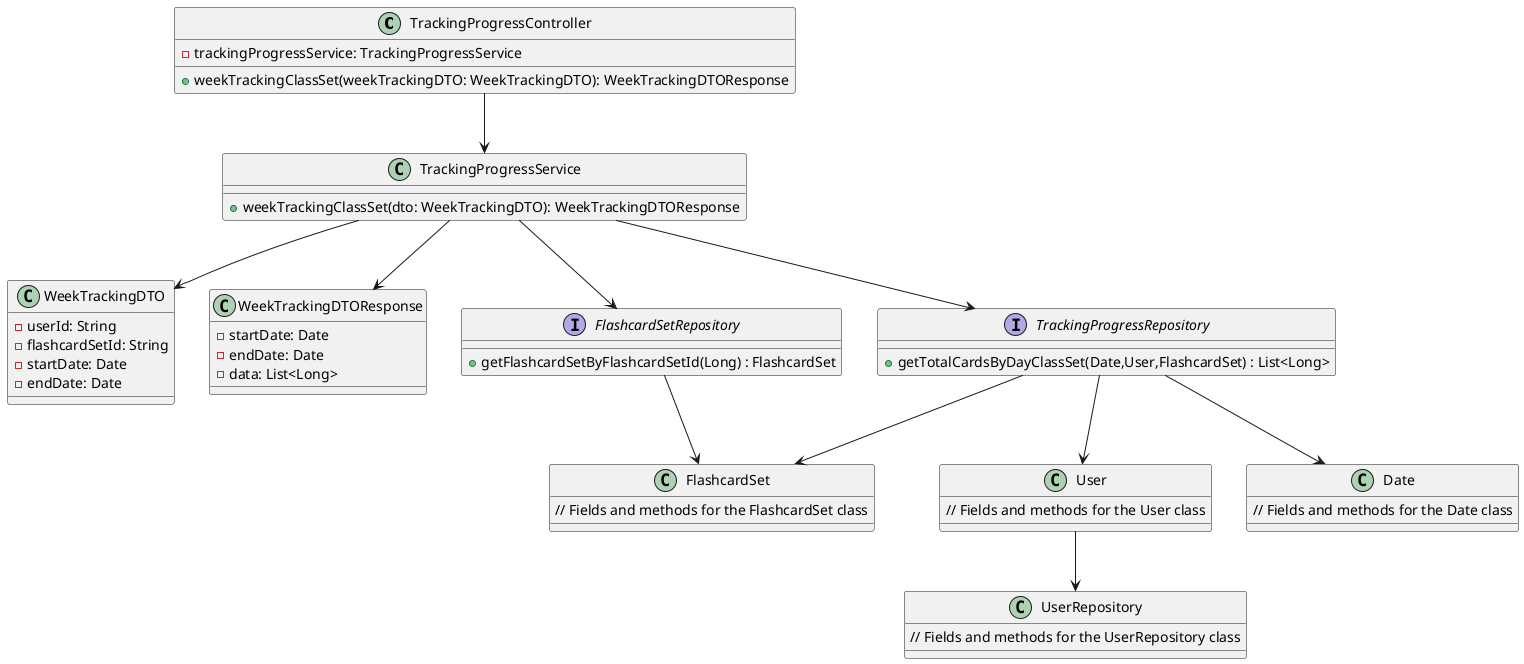 @startuml

class TrackingProgressController {
    - trackingProgressService: TrackingProgressService
    + weekTrackingClassSet(weekTrackingDTO: WeekTrackingDTO): WeekTrackingDTOResponse
}

class TrackingProgressService {
    + weekTrackingClassSet(dto: WeekTrackingDTO): WeekTrackingDTOResponse
}

class WeekTrackingDTO {
    - userId: String
    - flashcardSetId: String
    - startDate: Date
    - endDate: Date
}

class WeekTrackingDTOResponse {
    - startDate: Date
    - endDate: Date
    - data: List<Long>
}

class User {
    // Fields and methods for the User class
}

class FlashcardSet {
    // Fields and methods for the FlashcardSet class
}



class Date {
    // Fields and methods for the Date class
}

class UserRepository {
    // Fields and methods for the UserRepository class
}

interface FlashcardSetRepository {
    + getFlashcardSetByFlashcardSetId(Long) : FlashcardSet
}

interface TrackingProgressRepository {
    + getTotalCardsByDayClassSet(Date,User,FlashcardSet) : List<Long>
}

TrackingProgressController --> TrackingProgressService
TrackingProgressService --> WeekTrackingDTO
TrackingProgressService --> WeekTrackingDTOResponse
TrackingProgressService --> TrackingProgressRepository
TrackingProgressService --> FlashcardSetRepository
User --> UserRepository
FlashcardSetRepository -->FlashcardSet
TrackingProgressRepository --> Date
TrackingProgressRepository --> User
TrackingProgressRepository --> FlashcardSet

@enduml